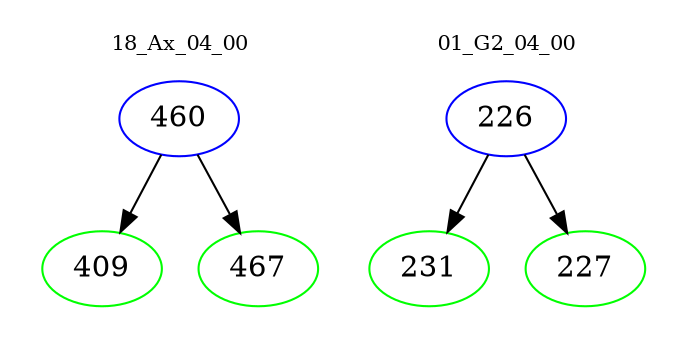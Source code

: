 digraph{
subgraph cluster_0 {
color = white
label = "18_Ax_04_00";
fontsize=10;
T0_460 [label="460", color="blue"]
T0_460 -> T0_409 [color="black"]
T0_409 [label="409", color="green"]
T0_460 -> T0_467 [color="black"]
T0_467 [label="467", color="green"]
}
subgraph cluster_1 {
color = white
label = "01_G2_04_00";
fontsize=10;
T1_226 [label="226", color="blue"]
T1_226 -> T1_231 [color="black"]
T1_231 [label="231", color="green"]
T1_226 -> T1_227 [color="black"]
T1_227 [label="227", color="green"]
}
}
